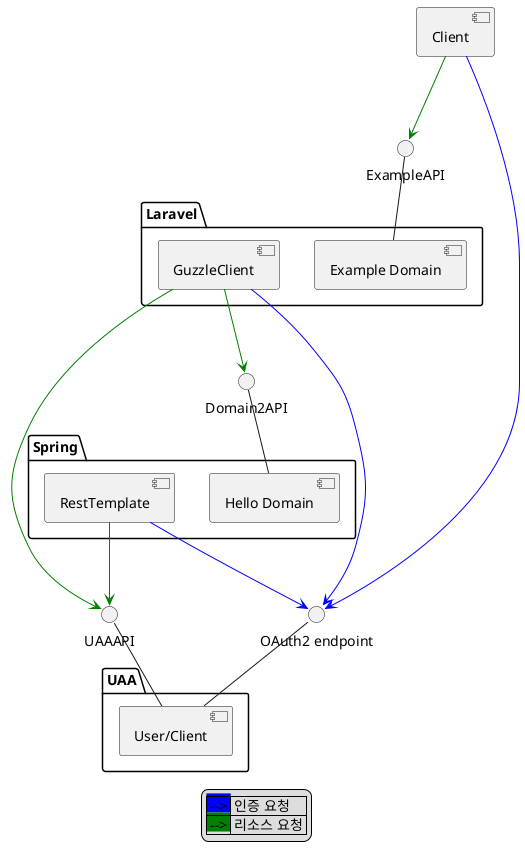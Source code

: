 @startuml

legend
|<back:#blue> --> </back>| 인증 요청 |
|<back:#green> --> </back>| 리소스 요청 |
endlegend

component [Client]

interface "OAuth2 endpoint" as uaa1
interface "UAAAPI" as uaa2

package UAA {
  component [User/Client]
  uaa1 -- [User/Client]
  uaa2 -- [User/Client]
}

interface ExampleAPI

package Laravel {
  component [Example Domain]
  component [GuzzleClient]
  ExampleAPI -- [Example Domain]
}

interface Domain2API

package Spring {
  component [Hello Domain]
  component [RestTemplate]
  Domain2API -- [Hello Domain]
}

Client --> uaa1 #blue
Client --> ExampleAPI #green

GuzzleClient --> Domain2API #green

GuzzleClient --> uaa1 #blue
GuzzleClient --> uaa2 #green

RestTemplate --> uaa1 #blue
RestTemplate --> uaa2 #green

@enduml
